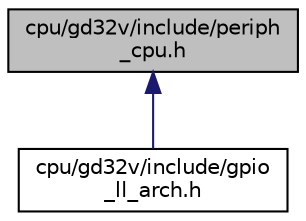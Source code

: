 digraph "cpu/gd32v/include/periph_cpu.h"
{
 // LATEX_PDF_SIZE
  edge [fontname="Helvetica",fontsize="10",labelfontname="Helvetica",labelfontsize="10"];
  node [fontname="Helvetica",fontsize="10",shape=record];
  Node1 [label="cpu/gd32v/include/periph\l_cpu.h",height=0.2,width=0.4,color="black", fillcolor="grey75", style="filled", fontcolor="black",tooltip="CPU specific definitions for internal peripheral handling."];
  Node1 -> Node2 [dir="back",color="midnightblue",fontsize="10",style="solid",fontname="Helvetica"];
  Node2 [label="cpu/gd32v/include/gpio\l_ll_arch.h",height=0.2,width=0.4,color="black", fillcolor="white", style="filled",URL="$gd32v_2include_2gpio__ll__arch_8h.html",tooltip="GPIO Low-level API implementation for the GD32V GPIO peripheral."];
}
